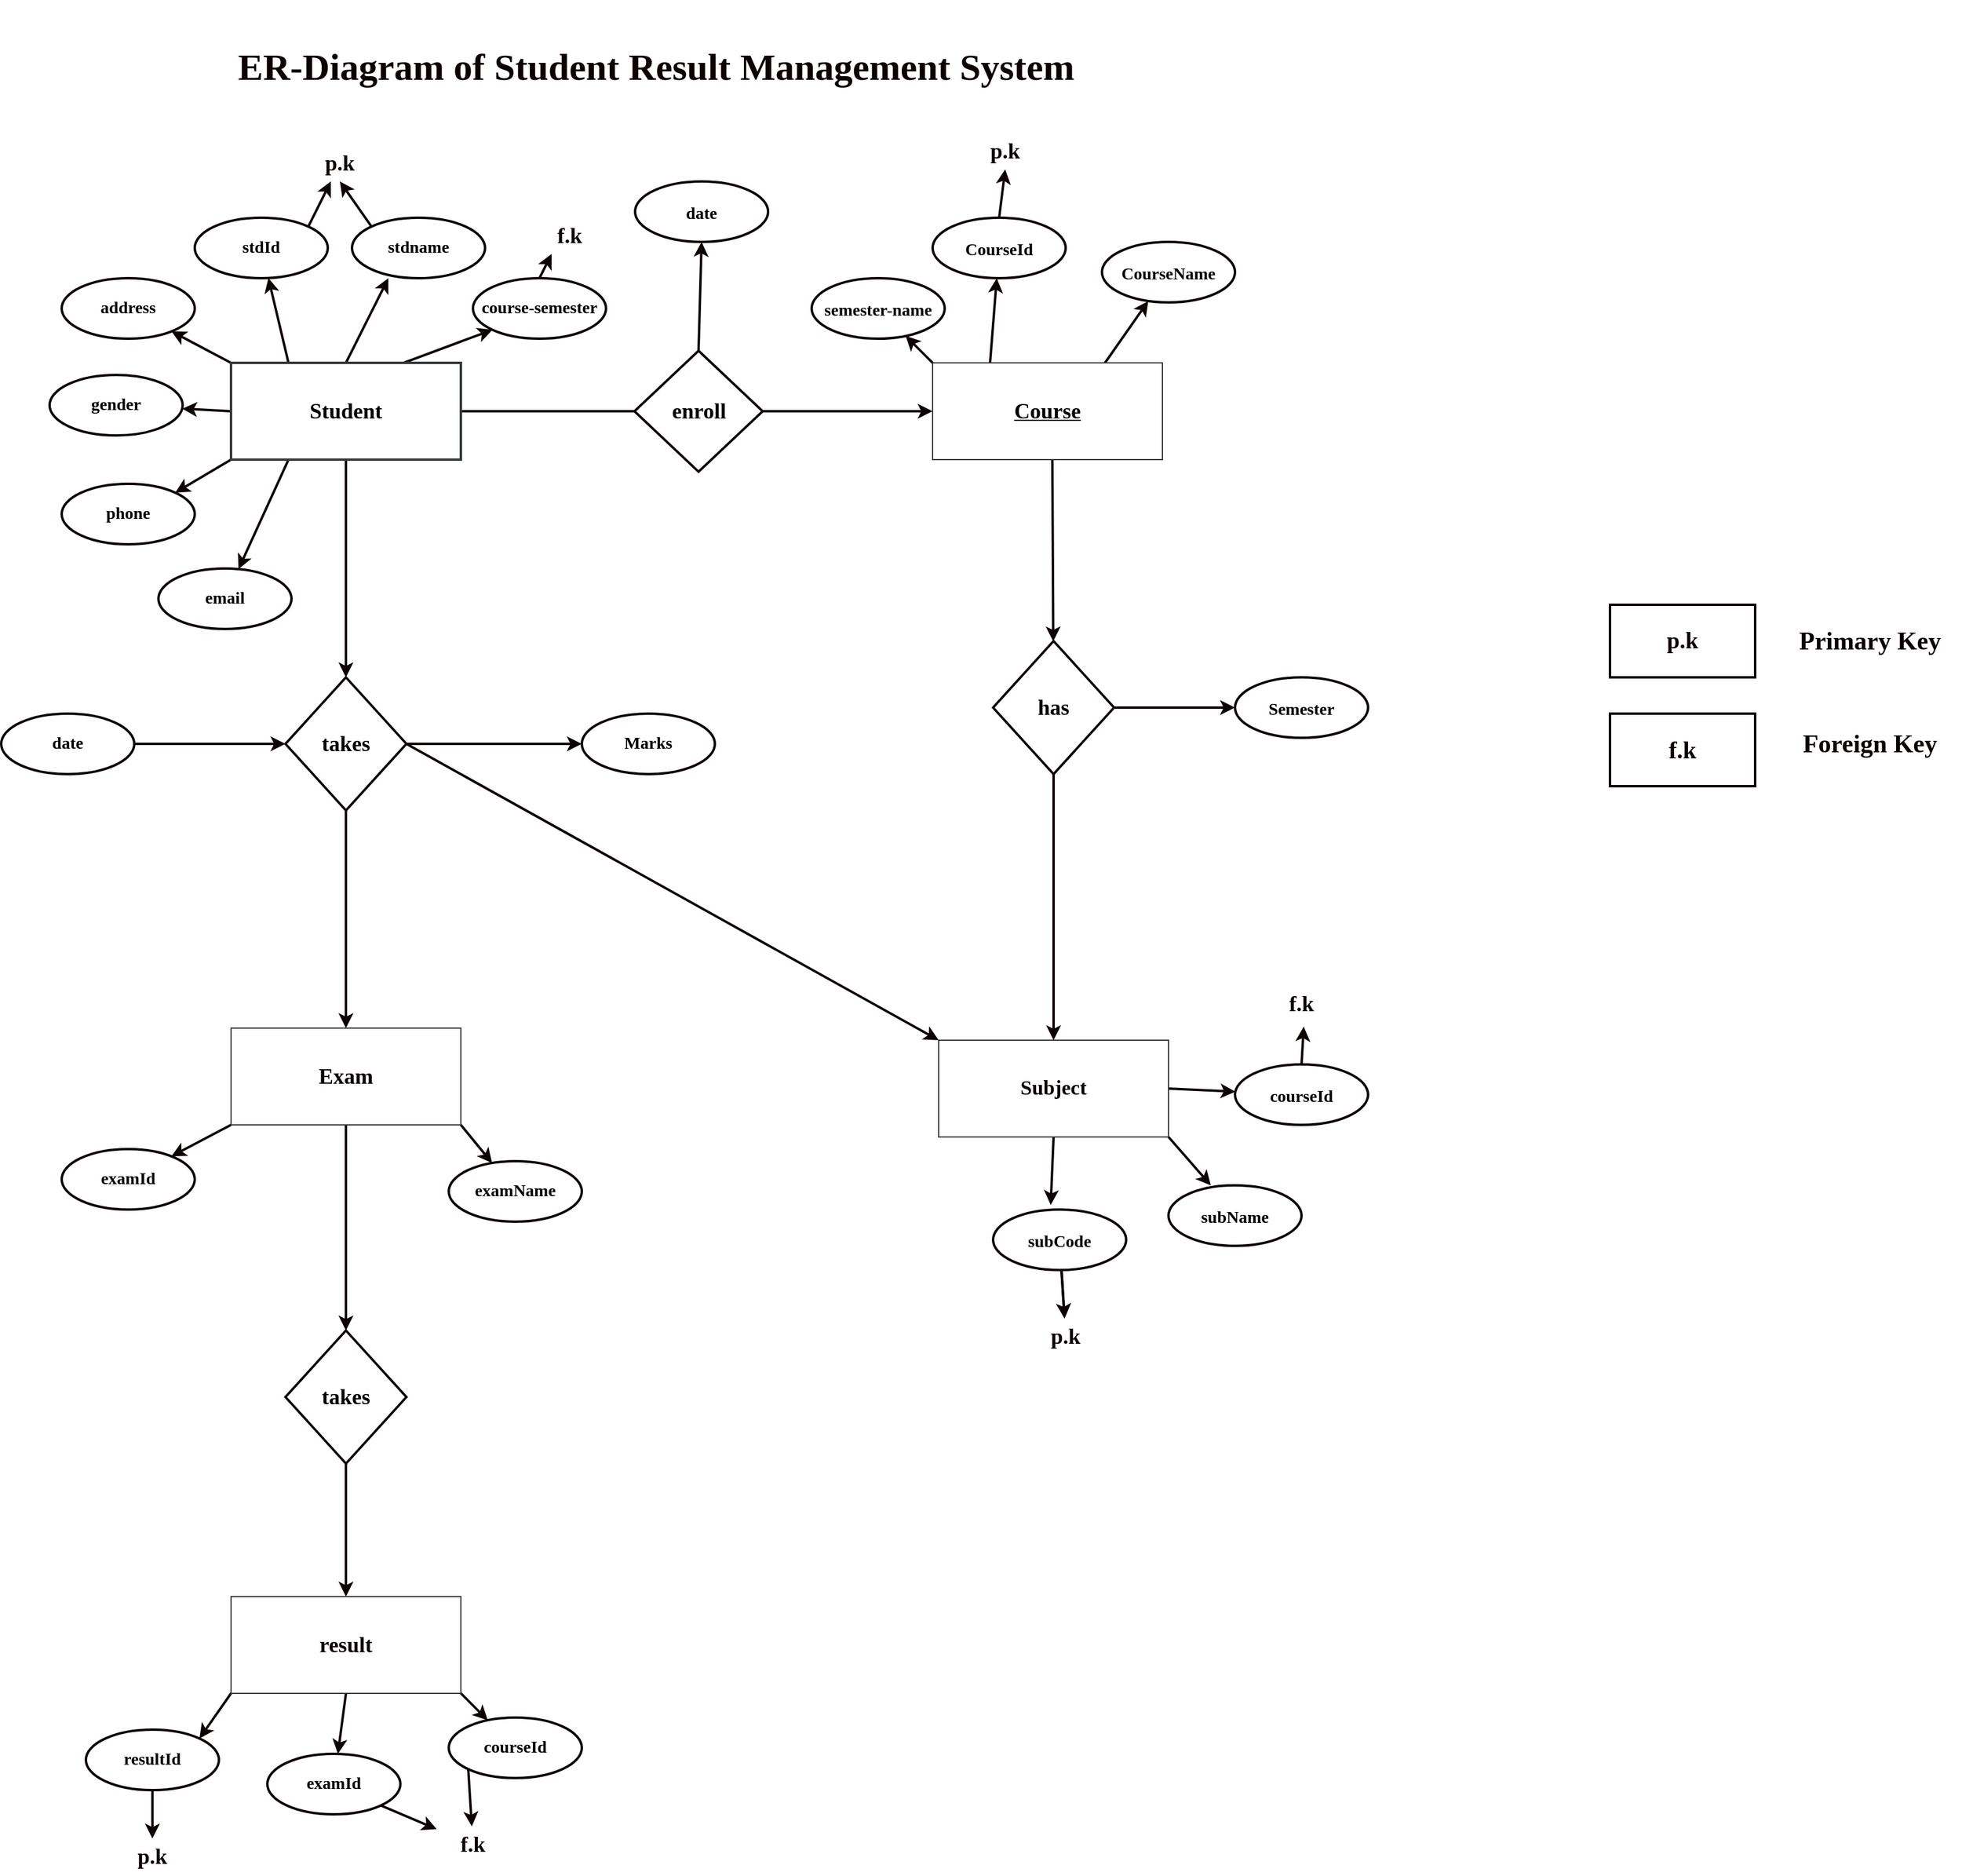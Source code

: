 <mxfile>
    <diagram id="aXGhBuVz9r-DT4zXBizx" name="Page-1">
        <mxGraphModel dx="3105" dy="2639" grid="0" gridSize="10" guides="1" tooltips="1" connect="1" arrows="1" fold="1" page="1" pageScale="1" pageWidth="827" pageHeight="1169" background="#FFFFFF" math="0" shadow="0">
            <root>
                <mxCell id="0"/>
                <mxCell id="1" parent="0"/>
                <mxCell id="13" style="edgeStyle=none;html=1;exitX=1;exitY=0.5;exitDx=0;exitDy=0;entryX=0;entryY=0.5;entryDx=0;entryDy=0;fontFamily=Times New Roman;fontSize=14;fontColor=#000000;strokeColor=#0e0101;strokeWidth=2;" edge="1" parent="1" source="3" target="5">
                    <mxGeometry relative="1" as="geometry">
                        <Array as="points"/>
                    </mxGeometry>
                </mxCell>
                <mxCell id="14" style="edgeStyle=none;html=1;exitX=0.25;exitY=0;exitDx=0;exitDy=0;strokeColor=#0e0101;strokeWidth=2;fontFamily=Times New Roman;fontSize=14;fontColor=#000000;" edge="1" parent="1" source="3" target="6">
                    <mxGeometry relative="1" as="geometry"/>
                </mxCell>
                <mxCell id="15" style="edgeStyle=none;html=1;exitX=0;exitY=0;exitDx=0;exitDy=0;strokeColor=#0e0101;strokeWidth=2;fontFamily=Times New Roman;fontSize=14;fontColor=#000000;" edge="1" parent="1" source="3" target="9">
                    <mxGeometry relative="1" as="geometry"/>
                </mxCell>
                <mxCell id="16" style="edgeStyle=none;html=1;exitX=0;exitY=0.5;exitDx=0;exitDy=0;strokeColor=#0e0101;strokeWidth=2;fontFamily=Times New Roman;fontSize=14;fontColor=#000000;" edge="1" parent="1" source="3" target="10">
                    <mxGeometry relative="1" as="geometry"/>
                </mxCell>
                <mxCell id="17" style="edgeStyle=none;html=1;exitX=0;exitY=1;exitDx=0;exitDy=0;entryX=1;entryY=0;entryDx=0;entryDy=0;strokeColor=#0e0101;strokeWidth=2;fontFamily=Times New Roman;fontSize=14;fontColor=#000000;" edge="1" parent="1" source="3" target="11">
                    <mxGeometry relative="1" as="geometry"/>
                </mxCell>
                <mxCell id="18" style="edgeStyle=none;html=1;exitX=0.25;exitY=1;exitDx=0;exitDy=0;strokeColor=#0e0101;strokeWidth=2;fontFamily=Times New Roman;fontSize=14;fontColor=#000000;" edge="1" parent="1" source="3" target="12">
                    <mxGeometry relative="1" as="geometry"/>
                </mxCell>
                <mxCell id="19" style="edgeStyle=none;html=1;exitX=0.5;exitY=0;exitDx=0;exitDy=0;entryX=0.273;entryY=1;entryDx=0;entryDy=0;entryPerimeter=0;strokeColor=#0e0101;strokeWidth=2;fontFamily=Times New Roman;fontSize=14;fontColor=#000000;" edge="1" parent="1" source="3" target="7">
                    <mxGeometry relative="1" as="geometry"/>
                </mxCell>
                <mxCell id="20" style="edgeStyle=none;html=1;exitX=0.75;exitY=0;exitDx=0;exitDy=0;entryX=0;entryY=1;entryDx=0;entryDy=0;strokeColor=#0e0101;strokeWidth=2;fontFamily=Times New Roman;fontSize=14;fontColor=#000000;" edge="1" parent="1" source="3" target="8">
                    <mxGeometry relative="1" as="geometry"/>
                </mxCell>
                <mxCell id="39" style="edgeStyle=none;html=1;exitX=0.5;exitY=1;exitDx=0;exitDy=0;strokeColor=#0e0101;strokeWidth=2;fontFamily=Times New Roman;fontSize=18;fontColor=#000000;" edge="1" parent="1" source="3" target="38">
                    <mxGeometry relative="1" as="geometry"/>
                </mxCell>
                <mxCell id="3" value="&lt;font style=&quot;font-size: 18px;&quot; face=&quot;Times New Roman&quot; color=&quot;#000000&quot;&gt;&lt;b&gt;Student&lt;/b&gt;&lt;/font&gt;" style="whiteSpace=wrap;html=1;fillColor=#FFFFFF;strokeColor=#36393d;strokeWidth=2;" parent="1" vertex="1">
                    <mxGeometry x="80" y="40" width="190" height="80" as="geometry"/>
                </mxCell>
                <mxCell id="52" style="edgeStyle=none;html=1;exitX=0.5;exitY=1;exitDx=0;exitDy=0;entryX=0.433;entryY=-0.075;entryDx=0;entryDy=0;entryPerimeter=0;strokeColor=#0e0101;strokeWidth=2;fontFamily=Times New Roman;fontSize=17;fontColor=#0e0101;" edge="1" parent="1" source="4" target="50">
                    <mxGeometry relative="1" as="geometry"/>
                </mxCell>
                <mxCell id="53" style="edgeStyle=none;html=1;exitX=1;exitY=1;exitDx=0;exitDy=0;entryX=0.318;entryY=0;entryDx=0;entryDy=0;entryPerimeter=0;strokeColor=#0e0101;strokeWidth=2;fontFamily=Times New Roman;fontSize=17;fontColor=#0e0101;" edge="1" parent="1" source="4" target="49">
                    <mxGeometry relative="1" as="geometry"/>
                </mxCell>
                <mxCell id="54" style="edgeStyle=none;html=1;exitX=1;exitY=0.5;exitDx=0;exitDy=0;strokeColor=#0e0101;strokeWidth=2;fontFamily=Times New Roman;fontSize=17;fontColor=#0e0101;" edge="1" parent="1" source="4" target="51">
                    <mxGeometry relative="1" as="geometry"/>
                </mxCell>
                <mxCell id="4" value="&lt;font color=&quot;#0e0101&quot; style=&quot;font-size: 17px;&quot; face=&quot;Times New Roman&quot;&gt;&lt;b&gt;Subject&lt;/b&gt;&lt;/font&gt;" style="whiteSpace=wrap;html=1;fillColor=#FFFFFF;strokeColor=#36393d;" parent="1" vertex="1">
                    <mxGeometry x="665" y="600" width="190" height="80" as="geometry"/>
                </mxCell>
                <mxCell id="29" style="edgeStyle=none;html=1;exitX=0;exitY=0;exitDx=0;exitDy=0;strokeColor=#0e0101;strokeWidth=2;fontFamily=Times New Roman;fontSize=18;fontColor=#000000;" edge="1" parent="1" source="5" target="28">
                    <mxGeometry relative="1" as="geometry"/>
                </mxCell>
                <mxCell id="30" style="edgeStyle=none;html=1;exitX=0.25;exitY=0;exitDx=0;exitDy=0;strokeColor=#0e0101;strokeWidth=2;fontFamily=Times New Roman;fontSize=18;fontColor=#000000;" edge="1" parent="1" source="5" target="26">
                    <mxGeometry relative="1" as="geometry"/>
                </mxCell>
                <mxCell id="31" style="edgeStyle=none;html=1;exitX=0.75;exitY=0;exitDx=0;exitDy=0;strokeColor=#0e0101;strokeWidth=2;fontFamily=Times New Roman;fontSize=18;fontColor=#000000;" edge="1" parent="1" source="5" target="27">
                    <mxGeometry relative="1" as="geometry"/>
                </mxCell>
                <mxCell id="34" style="edgeStyle=none;html=1;exitX=0.5;exitY=1;exitDx=0;exitDy=0;strokeColor=#0e0101;strokeWidth=2;fontFamily=Times New Roman;fontSize=18;fontColor=#000000;" edge="1" parent="1" target="21">
                    <mxGeometry relative="1" as="geometry">
                        <mxPoint x="759" y="120" as="sourcePoint"/>
                        <mxPoint x="762.556" y="251.588" as="targetPoint"/>
                    </mxGeometry>
                </mxCell>
                <mxCell id="5" value="&lt;font color=&quot;#000000&quot; style=&quot;font-size: 18px;&quot; face=&quot;Times New Roman&quot;&gt;&lt;b&gt;&lt;u&gt;Course&lt;/u&gt;&lt;/b&gt;&lt;/font&gt;" style="whiteSpace=wrap;html=1;fillColor=#FFFFFF;strokeColor=#36393d;strokestyle=dotted;" parent="1" vertex="1">
                    <mxGeometry x="660" y="40" width="190" height="80" as="geometry"/>
                </mxCell>
                <mxCell id="75" style="edgeStyle=none;html=1;exitX=1;exitY=0;exitDx=0;exitDy=0;strokeColor=#0e0101;strokeWidth=2;fontFamily=Times New Roman;fontSize=17;fontColor=#0e0101;" edge="1" parent="1" source="6" target="74">
                    <mxGeometry relative="1" as="geometry"/>
                </mxCell>
                <mxCell id="6" value="&lt;font style=&quot;font-size: 14px;&quot; face=&quot;Times New Roman&quot; color=&quot;#000000&quot;&gt;&lt;b&gt;stdId&lt;/b&gt;&lt;/font&gt;" style="ellipse;whiteSpace=wrap;html=1;fillColor=#ffffff;strokeWidth=2;strokeColor=#0e0101;" vertex="1" parent="1">
                    <mxGeometry x="50" y="-80" width="110" height="50" as="geometry"/>
                </mxCell>
                <mxCell id="76" style="edgeStyle=none;html=1;exitX=0;exitY=0;exitDx=0;exitDy=0;entryX=0.5;entryY=1;entryDx=0;entryDy=0;strokeColor=#0e0101;strokeWidth=2;fontFamily=Times New Roman;fontSize=17;fontColor=#0e0101;" edge="1" parent="1" source="7" target="74">
                    <mxGeometry relative="1" as="geometry"/>
                </mxCell>
                <mxCell id="7" value="&lt;font face=&quot;Times New Roman&quot; color=&quot;#000000&quot;&gt;&lt;span style=&quot;font-size: 14px;&quot;&gt;&lt;b&gt;stdname&lt;/b&gt;&lt;/span&gt;&lt;/font&gt;" style="ellipse;whiteSpace=wrap;html=1;fillColor=#ffffff;strokeWidth=2;strokeColor=#050000;" vertex="1" parent="1">
                    <mxGeometry x="180" y="-80" width="110" height="50" as="geometry"/>
                </mxCell>
                <mxCell id="78" style="edgeStyle=none;html=1;exitX=0.5;exitY=0;exitDx=0;exitDy=0;entryX=0.25;entryY=1;entryDx=0;entryDy=0;strokeColor=#0e0101;strokeWidth=2;fontFamily=Times New Roman;fontSize=18;fontColor=#0e0101;" edge="1" parent="1" source="8" target="77">
                    <mxGeometry relative="1" as="geometry"/>
                </mxCell>
                <mxCell id="8" value="&lt;font face=&quot;Times New Roman&quot; color=&quot;#000000&quot;&gt;&lt;span style=&quot;font-size: 14px;&quot;&gt;&lt;b&gt;course-semester&lt;/b&gt;&lt;/span&gt;&lt;/font&gt;" style="ellipse;whiteSpace=wrap;html=1;fillColor=#ffffff;strokeWidth=2;strokeColor=#0e0101;" vertex="1" parent="1">
                    <mxGeometry x="280" y="-30" width="110" height="50" as="geometry"/>
                </mxCell>
                <mxCell id="9" value="&lt;font style=&quot;font-size: 14px;&quot; face=&quot;Times New Roman&quot; color=&quot;#000000&quot;&gt;&lt;b&gt;address&lt;/b&gt;&lt;/font&gt;" style="ellipse;whiteSpace=wrap;html=1;fillColor=#ffffff;strokeWidth=2;strokeColor=#0e0101;" vertex="1" parent="1">
                    <mxGeometry x="-60" y="-30" width="110" height="50" as="geometry"/>
                </mxCell>
                <mxCell id="10" value="&lt;font style=&quot;font-size: 14px;&quot; face=&quot;Times New Roman&quot; color=&quot;#000000&quot;&gt;&lt;b&gt;gender&lt;/b&gt;&lt;/font&gt;" style="ellipse;whiteSpace=wrap;html=1;fillColor=#ffffff;strokeWidth=2;strokeColor=#0e0101;" vertex="1" parent="1">
                    <mxGeometry x="-70" y="50" width="110" height="50" as="geometry"/>
                </mxCell>
                <mxCell id="11" value="&lt;font style=&quot;font-size: 14px;&quot; face=&quot;Times New Roman&quot; color=&quot;#000000&quot;&gt;&lt;b&gt;phone&lt;/b&gt;&lt;/font&gt;" style="ellipse;whiteSpace=wrap;html=1;fillColor=#ffffff;strokeWidth=2;strokeColor=#0e0101;" vertex="1" parent="1">
                    <mxGeometry x="-60" y="140" width="110" height="50" as="geometry"/>
                </mxCell>
                <mxCell id="12" value="&lt;font face=&quot;Times New Roman&quot; color=&quot;#000000&quot;&gt;&lt;span style=&quot;font-size: 14px;&quot;&gt;&lt;b&gt;email&lt;/b&gt;&lt;/span&gt;&lt;/font&gt;" style="ellipse;whiteSpace=wrap;html=1;fillColor=#ffffff;strokeWidth=2;strokeColor=#0e0101;" vertex="1" parent="1">
                    <mxGeometry x="20" y="210" width="110" height="50" as="geometry"/>
                </mxCell>
                <mxCell id="37" style="edgeStyle=none;html=1;exitX=1;exitY=0.5;exitDx=0;exitDy=0;strokeColor=#0e0101;strokeWidth=2;fontFamily=Times New Roman;fontSize=18;fontColor=#000000;" edge="1" parent="1" source="21" target="35">
                    <mxGeometry relative="1" as="geometry"/>
                </mxCell>
                <mxCell id="44" style="edgeStyle=none;html=1;exitX=0.5;exitY=1;exitDx=0;exitDy=0;strokeColor=#0e0101;strokeWidth=2;fontFamily=Times New Roman;fontSize=18;fontColor=#000000;" edge="1" parent="1" source="21" target="4">
                    <mxGeometry relative="1" as="geometry"/>
                </mxCell>
                <mxCell id="21" value="&lt;b&gt;has&lt;/b&gt;" style="rhombus;whiteSpace=wrap;html=1;strokeColor=#0e0101;strokeWidth=2;fontFamily=Times New Roman;fontSize=18;fontColor=#000000;fillColor=#ffffff;" vertex="1" parent="1">
                    <mxGeometry x="710" y="270" width="100" height="110" as="geometry"/>
                </mxCell>
                <mxCell id="25" style="edgeStyle=none;html=1;exitX=0.5;exitY=0;exitDx=0;exitDy=0;entryX=0.5;entryY=1;entryDx=0;entryDy=0;strokeColor=#0e0101;strokeWidth=2;fontFamily=Times New Roman;fontSize=18;fontColor=#000000;" edge="1" parent="1" source="22" target="23">
                    <mxGeometry relative="1" as="geometry"/>
                </mxCell>
                <mxCell id="22" value="&lt;b&gt;enroll&lt;/b&gt;" style="rhombus;whiteSpace=wrap;html=1;strokeColor=#0e0101;strokeWidth=2;fontFamily=Times New Roman;fontSize=18;fontColor=#000000;fillColor=#ffffff;" vertex="1" parent="1">
                    <mxGeometry x="413.5" y="30" width="106" height="100" as="geometry"/>
                </mxCell>
                <mxCell id="23" value="&lt;span style=&quot;font-size: 14px;&quot;&gt;&lt;b&gt;date&lt;/b&gt;&lt;/span&gt;" style="ellipse;whiteSpace=wrap;html=1;fillColor=#ffffff;strokeWidth=2;strokeColor=#0e0101;fontFamily=Times New Roman;fontSize=18;fontColor=#000000;" vertex="1" parent="1">
                    <mxGeometry x="414" y="-110" width="110" height="50" as="geometry"/>
                </mxCell>
                <mxCell id="81" style="edgeStyle=none;html=1;exitX=0.5;exitY=0;exitDx=0;exitDy=0;entryX=0.5;entryY=1;entryDx=0;entryDy=0;strokeColor=#0e0101;strokeWidth=2;fontFamily=Times New Roman;fontSize=18;fontColor=#0e0101;" edge="1" parent="1" source="26" target="79">
                    <mxGeometry relative="1" as="geometry"/>
                </mxCell>
                <mxCell id="26" value="&lt;span style=&quot;font-size: 14px;&quot;&gt;&lt;b&gt;CourseId&lt;/b&gt;&lt;/span&gt;" style="ellipse;whiteSpace=wrap;html=1;fillColor=#ffffff;strokeWidth=2;strokeColor=#0e0101;fontFamily=Times New Roman;fontSize=18;fontColor=#000000;" vertex="1" parent="1">
                    <mxGeometry x="660" y="-80" width="110" height="50" as="geometry"/>
                </mxCell>
                <mxCell id="27" value="&lt;span style=&quot;font-size: 14px;&quot;&gt;&lt;b&gt;CourseName&lt;/b&gt;&lt;/span&gt;" style="ellipse;whiteSpace=wrap;html=1;fillColor=#ffffff;strokeWidth=2;strokeColor=#0e0101;fontFamily=Times New Roman;fontSize=18;fontColor=#000000;" vertex="1" parent="1">
                    <mxGeometry x="800" y="-60" width="110" height="50" as="geometry"/>
                </mxCell>
                <mxCell id="28" value="&lt;span style=&quot;font-size: 14px;&quot;&gt;&lt;b&gt;semester-name&lt;/b&gt;&lt;/span&gt;" style="ellipse;whiteSpace=wrap;html=1;fillColor=#ffffff;strokeWidth=2;strokeColor=#0e0101;fontFamily=Times New Roman;fontSize=18;fontColor=#000000;" vertex="1" parent="1">
                    <mxGeometry x="560" y="-30" width="110" height="50" as="geometry"/>
                </mxCell>
                <mxCell id="35" value="&lt;span style=&quot;font-size: 14px;&quot;&gt;&lt;b&gt;Semester&lt;/b&gt;&lt;/span&gt;" style="ellipse;whiteSpace=wrap;html=1;fillColor=#ffffff;strokeWidth=2;strokeColor=#0e0101;fontFamily=Times New Roman;fontSize=18;fontColor=#000000;" vertex="1" parent="1">
                    <mxGeometry x="910" y="300" width="110" height="50" as="geometry"/>
                </mxCell>
                <mxCell id="43" style="edgeStyle=none;html=1;exitX=0.5;exitY=1;exitDx=0;exitDy=0;strokeColor=#0e0101;strokeWidth=2;fontFamily=Times New Roman;fontSize=18;fontColor=#000000;" edge="1" parent="1" source="38" target="40">
                    <mxGeometry relative="1" as="geometry"/>
                </mxCell>
                <mxCell id="47" style="edgeStyle=none;html=1;exitX=1;exitY=0.5;exitDx=0;exitDy=0;entryX=0;entryY=0;entryDx=0;entryDy=0;strokeColor=#0e0101;strokeWidth=2;fontFamily=Times New Roman;fontSize=17;fontColor=#0e0101;" edge="1" parent="1" source="38" target="4">
                    <mxGeometry relative="1" as="geometry"/>
                </mxCell>
                <mxCell id="72" style="edgeStyle=none;html=1;exitX=1;exitY=0.5;exitDx=0;exitDy=0;entryX=0;entryY=0.5;entryDx=0;entryDy=0;strokeColor=#0e0101;strokeWidth=2;fontFamily=Times New Roman;fontSize=17;fontColor=#0e0101;" edge="1" parent="1" source="38" target="70">
                    <mxGeometry relative="1" as="geometry"/>
                </mxCell>
                <mxCell id="38" value="&lt;b&gt;takes&lt;/b&gt;" style="rhombus;whiteSpace=wrap;html=1;strokeColor=#0e0101;strokeWidth=2;fontFamily=Times New Roman;fontSize=18;fontColor=#000000;fillColor=#ffffff;" vertex="1" parent="1">
                    <mxGeometry x="125" y="300" width="100" height="110" as="geometry"/>
                </mxCell>
                <mxCell id="57" style="edgeStyle=none;html=1;exitX=0;exitY=1;exitDx=0;exitDy=0;strokeColor=#0e0101;strokeWidth=2;fontFamily=Times New Roman;fontSize=17;fontColor=#0e0101;" edge="1" parent="1" source="40" target="55">
                    <mxGeometry relative="1" as="geometry"/>
                </mxCell>
                <mxCell id="58" style="edgeStyle=none;html=1;exitX=1;exitY=1;exitDx=0;exitDy=0;strokeColor=#0e0101;strokeWidth=2;fontFamily=Times New Roman;fontSize=17;fontColor=#0e0101;" edge="1" parent="1" source="40" target="56">
                    <mxGeometry relative="1" as="geometry"/>
                </mxCell>
                <mxCell id="60" style="edgeStyle=none;html=1;exitX=0.5;exitY=1;exitDx=0;exitDy=0;strokeColor=#0e0101;strokeWidth=2;fontFamily=Times New Roman;fontSize=17;fontColor=#0e0101;" edge="1" parent="1" source="40" target="59">
                    <mxGeometry relative="1" as="geometry"/>
                </mxCell>
                <mxCell id="40" value="&lt;font color=&quot;#0d0202&quot; style=&quot;font-size: 18px;&quot; face=&quot;Times New Roman&quot;&gt;&lt;b&gt;Exam&lt;/b&gt;&lt;/font&gt;" style="whiteSpace=wrap;html=1;fillColor=#FFFFFF;strokeColor=#36393d;" vertex="1" parent="1">
                    <mxGeometry x="80" y="590" width="190" height="80" as="geometry"/>
                </mxCell>
                <mxCell id="46" style="edgeStyle=none;html=1;exitX=1;exitY=0.5;exitDx=0;exitDy=0;strokeColor=#0e0101;strokeWidth=2;fontFamily=Times New Roman;fontSize=17;fontColor=#0e0101;" edge="1" parent="1" source="45" target="38">
                    <mxGeometry relative="1" as="geometry"/>
                </mxCell>
                <mxCell id="45" value="&lt;font face=&quot;Times New Roman&quot; color=&quot;#000000&quot;&gt;&lt;span style=&quot;font-size: 14px;&quot;&gt;&lt;b&gt;date&lt;/b&gt;&lt;/span&gt;&lt;/font&gt;" style="ellipse;whiteSpace=wrap;html=1;fillColor=#ffffff;strokeWidth=2;strokeColor=#0e0101;" vertex="1" parent="1">
                    <mxGeometry x="-110" y="330" width="110" height="50" as="geometry"/>
                </mxCell>
                <mxCell id="49" value="&lt;span style=&quot;font-size: 14px;&quot;&gt;&lt;b&gt;subName&lt;/b&gt;&lt;/span&gt;" style="ellipse;whiteSpace=wrap;html=1;fillColor=#ffffff;strokeWidth=2;strokeColor=#0e0101;fontFamily=Times New Roman;fontSize=18;fontColor=#000000;" vertex="1" parent="1">
                    <mxGeometry x="855" y="720" width="110" height="50" as="geometry"/>
                </mxCell>
                <mxCell id="87" style="edgeStyle=none;html=1;strokeColor=#0e0101;strokeWidth=2;fontFamily=Times New Roman;fontSize=18;fontColor=#0e0101;" edge="1" parent="1" source="50" target="85">
                    <mxGeometry relative="1" as="geometry"/>
                </mxCell>
                <mxCell id="91" value="" style="edgeStyle=none;html=1;strokeColor=#0e0101;strokeWidth=2;fontFamily=Times New Roman;fontSize=18;fontColor=#0e0101;" edge="1" parent="1" source="50" target="85">
                    <mxGeometry relative="1" as="geometry"/>
                </mxCell>
                <mxCell id="50" value="&lt;span style=&quot;font-size: 14px;&quot;&gt;&lt;b&gt;subCode&lt;/b&gt;&lt;/span&gt;" style="ellipse;whiteSpace=wrap;html=1;fillColor=#ffffff;strokeWidth=2;strokeColor=#0e0101;fontFamily=Times New Roman;fontSize=18;fontColor=#000000;" vertex="1" parent="1">
                    <mxGeometry x="710" y="740" width="110" height="50" as="geometry"/>
                </mxCell>
                <mxCell id="89" style="edgeStyle=none;html=1;exitX=0.5;exitY=0;exitDx=0;exitDy=0;entryX=0.53;entryY=1.125;entryDx=0;entryDy=0;entryPerimeter=0;strokeColor=#0e0101;strokeWidth=2;fontFamily=Times New Roman;fontSize=18;fontColor=#0e0101;" edge="1" parent="1" source="51" target="88">
                    <mxGeometry relative="1" as="geometry"/>
                </mxCell>
                <mxCell id="51" value="&lt;span style=&quot;font-size: 14px;&quot;&gt;&lt;b&gt;courseId&lt;/b&gt;&lt;/span&gt;" style="ellipse;whiteSpace=wrap;html=1;fillColor=#ffffff;strokeWidth=2;strokeColor=#0e0101;fontFamily=Times New Roman;fontSize=18;fontColor=#000000;" vertex="1" parent="1">
                    <mxGeometry x="910" y="620" width="110" height="50" as="geometry"/>
                </mxCell>
                <mxCell id="55" value="&lt;font face=&quot;Times New Roman&quot; color=&quot;#000000&quot;&gt;&lt;span style=&quot;font-size: 14px;&quot;&gt;&lt;b&gt;examId&lt;/b&gt;&lt;/span&gt;&lt;/font&gt;" style="ellipse;whiteSpace=wrap;html=1;fillColor=#ffffff;strokeWidth=2;strokeColor=#0e0101;" vertex="1" parent="1">
                    <mxGeometry x="-60" y="690" width="110" height="50" as="geometry"/>
                </mxCell>
                <mxCell id="56" value="&lt;font face=&quot;Times New Roman&quot; color=&quot;#000000&quot;&gt;&lt;span style=&quot;font-size: 14px;&quot;&gt;&lt;b&gt;examName&lt;/b&gt;&lt;/span&gt;&lt;/font&gt;" style="ellipse;whiteSpace=wrap;html=1;fillColor=#ffffff;strokeWidth=2;strokeColor=#0e0101;" vertex="1" parent="1">
                    <mxGeometry x="260" y="700" width="110" height="50" as="geometry"/>
                </mxCell>
                <mxCell id="66" style="edgeStyle=none;html=1;exitX=0.5;exitY=1;exitDx=0;exitDy=0;strokeColor=#0e0101;strokeWidth=2;fontFamily=Times New Roman;fontSize=17;fontColor=#0e0101;" edge="1" parent="1" source="59" target="62">
                    <mxGeometry relative="1" as="geometry"/>
                </mxCell>
                <mxCell id="59" value="&lt;b&gt;takes&lt;/b&gt;" style="rhombus;whiteSpace=wrap;html=1;strokeColor=#0e0101;strokeWidth=2;fontFamily=Times New Roman;fontSize=18;fontColor=#000000;fillColor=#ffffff;" vertex="1" parent="1">
                    <mxGeometry x="125" y="840" width="100" height="110" as="geometry"/>
                </mxCell>
                <mxCell id="82" style="edgeStyle=none;html=1;exitX=0;exitY=1;exitDx=0;exitDy=0;entryX=1;entryY=0;entryDx=0;entryDy=0;strokeColor=#0e0101;strokeWidth=2;fontFamily=Times New Roman;fontSize=18;fontColor=#0e0101;" edge="1" parent="1" source="62" target="65">
                    <mxGeometry relative="1" as="geometry"/>
                </mxCell>
                <mxCell id="83" style="edgeStyle=none;html=1;exitX=0.5;exitY=1;exitDx=0;exitDy=0;strokeColor=#0e0101;strokeWidth=2;fontFamily=Times New Roman;fontSize=18;fontColor=#0e0101;" edge="1" parent="1" source="62" target="64">
                    <mxGeometry relative="1" as="geometry"/>
                </mxCell>
                <mxCell id="84" style="edgeStyle=none;html=1;exitX=1;exitY=1;exitDx=0;exitDy=0;strokeColor=#0e0101;strokeWidth=2;fontFamily=Times New Roman;fontSize=18;fontColor=#0e0101;" edge="1" parent="1" source="62" target="63">
                    <mxGeometry relative="1" as="geometry"/>
                </mxCell>
                <mxCell id="62" value="&lt;font color=&quot;#0d0202&quot; style=&quot;font-size: 18px;&quot; face=&quot;Times New Roman&quot;&gt;&lt;b&gt;result&lt;/b&gt;&lt;/font&gt;" style="whiteSpace=wrap;html=1;fillColor=#FFFFFF;strokeColor=#36393d;" vertex="1" parent="1">
                    <mxGeometry x="80" y="1060" width="190" height="80" as="geometry"/>
                </mxCell>
                <mxCell id="98" style="edgeStyle=none;html=1;exitX=0;exitY=1;exitDx=0;exitDy=0;strokeColor=#0e0101;strokeWidth=2;fontFamily=Times New Roman;fontSize=18;fontColor=#0e0101;" edge="1" parent="1" source="63" target="96">
                    <mxGeometry relative="1" as="geometry"/>
                </mxCell>
                <mxCell id="63" value="&lt;font face=&quot;Times New Roman&quot; color=&quot;#000000&quot;&gt;&lt;span style=&quot;font-size: 14px;&quot;&gt;&lt;b&gt;courseId&lt;/b&gt;&lt;/span&gt;&lt;/font&gt;" style="ellipse;whiteSpace=wrap;html=1;fillColor=#ffffff;strokeWidth=2;strokeColor=#0e0101;" vertex="1" parent="1">
                    <mxGeometry x="260" y="1160" width="110" height="50" as="geometry"/>
                </mxCell>
                <mxCell id="97" style="edgeStyle=none;html=1;exitX=1;exitY=1;exitDx=0;exitDy=0;strokeColor=#0e0101;strokeWidth=2;fontFamily=Times New Roman;fontSize=18;fontColor=#0e0101;" edge="1" parent="1" source="64" target="96">
                    <mxGeometry relative="1" as="geometry"/>
                </mxCell>
                <mxCell id="64" value="&lt;font face=&quot;Times New Roman&quot; color=&quot;#000000&quot;&gt;&lt;span style=&quot;font-size: 14px;&quot;&gt;&lt;b&gt;examId&lt;/b&gt;&lt;/span&gt;&lt;/font&gt;" style="ellipse;whiteSpace=wrap;html=1;fillColor=#ffffff;strokeWidth=2;strokeColor=#0e0101;" vertex="1" parent="1">
                    <mxGeometry x="110" y="1190" width="110" height="50" as="geometry"/>
                </mxCell>
                <mxCell id="95" style="edgeStyle=none;html=1;exitX=0.5;exitY=1;exitDx=0;exitDy=0;strokeColor=#0e0101;strokeWidth=2;fontFamily=Times New Roman;fontSize=18;fontColor=#0e0101;" edge="1" parent="1" source="65" target="94">
                    <mxGeometry relative="1" as="geometry"/>
                </mxCell>
                <mxCell id="65" value="&lt;font face=&quot;Times New Roman&quot; color=&quot;#000000&quot;&gt;&lt;span style=&quot;font-size: 14px;&quot;&gt;&lt;b&gt;resultId&lt;/b&gt;&lt;/span&gt;&lt;/font&gt;" style="ellipse;whiteSpace=wrap;html=1;fillColor=#ffffff;strokeWidth=2;strokeColor=#0e0101;" vertex="1" parent="1">
                    <mxGeometry x="-40" y="1170" width="110" height="50" as="geometry"/>
                </mxCell>
                <mxCell id="67" value="&lt;b&gt;&lt;font style=&quot;font-size: 19px;&quot;&gt;p.k&lt;/font&gt;&lt;/b&gt;" style="whiteSpace=wrap;html=1;strokeColor=#0e0101;strokeWidth=2;fontFamily=Times New Roman;fontSize=17;fontColor=#0e0101;fillColor=#ffffff;" vertex="1" parent="1">
                    <mxGeometry x="1220" y="240" width="120" height="60" as="geometry"/>
                </mxCell>
                <mxCell id="68" value="&lt;font style=&quot;font-size: 20px;&quot;&gt;&lt;b&gt;f.k&lt;/b&gt;&lt;/font&gt;" style="whiteSpace=wrap;html=1;strokeColor=#0e0101;strokeWidth=2;fontFamily=Times New Roman;fontSize=17;fontColor=#0e0101;fillColor=#ffffff;" vertex="1" parent="1">
                    <mxGeometry x="1220" y="330" width="120" height="60" as="geometry"/>
                </mxCell>
                <mxCell id="70" value="&lt;font face=&quot;Times New Roman&quot; color=&quot;#000000&quot;&gt;&lt;span style=&quot;font-size: 14px;&quot;&gt;&lt;b&gt;Marks&lt;/b&gt;&lt;/span&gt;&lt;/font&gt;" style="ellipse;whiteSpace=wrap;html=1;fillColor=#ffffff;strokeWidth=2;strokeColor=#0e0101;" vertex="1" parent="1">
                    <mxGeometry x="370" y="330" width="110" height="50" as="geometry"/>
                </mxCell>
                <mxCell id="74" value="&lt;b&gt;&lt;font style=&quot;font-size: 18px;&quot;&gt;p.k&lt;/font&gt;&lt;/b&gt;" style="text;strokeColor=none;align=center;fillColor=none;html=1;verticalAlign=middle;whiteSpace=wrap;rounded=0;strokeWidth=7;fontFamily=Times New Roman;fontSize=17;fontColor=#0e0101;" vertex="1" parent="1">
                    <mxGeometry x="140" y="-140" width="60" height="30" as="geometry"/>
                </mxCell>
                <mxCell id="77" value="&lt;b&gt;&lt;font style=&quot;font-size: 18px;&quot;&gt;f.k&lt;/font&gt;&lt;/b&gt;" style="text;strokeColor=none;align=center;fillColor=none;html=1;verticalAlign=middle;whiteSpace=wrap;rounded=0;strokeWidth=7;fontFamily=Times New Roman;fontSize=17;fontColor=#0e0101;" vertex="1" parent="1">
                    <mxGeometry x="330" y="-80" width="60" height="30" as="geometry"/>
                </mxCell>
                <mxCell id="79" value="&lt;b&gt;&lt;font style=&quot;font-size: 18px;&quot;&gt;p.k&lt;/font&gt;&lt;/b&gt;" style="text;strokeColor=none;align=center;fillColor=none;html=1;verticalAlign=middle;whiteSpace=wrap;rounded=0;strokeWidth=7;fontFamily=Times New Roman;fontSize=17;fontColor=#0e0101;" vertex="1" parent="1">
                    <mxGeometry x="690" y="-150" width="60" height="30" as="geometry"/>
                </mxCell>
                <mxCell id="85" value="&lt;b&gt;&lt;font style=&quot;font-size: 18px;&quot;&gt;p.k&lt;/font&gt;&lt;/b&gt;" style="text;strokeColor=none;align=center;fillColor=none;html=1;verticalAlign=middle;whiteSpace=wrap;rounded=0;strokeWidth=7;fontFamily=Times New Roman;fontSize=17;fontColor=#0e0101;" vertex="1" parent="1">
                    <mxGeometry x="740" y="830" width="60" height="30" as="geometry"/>
                </mxCell>
                <mxCell id="88" value="&lt;b&gt;&lt;font style=&quot;font-size: 18px;&quot;&gt;f.k&lt;/font&gt;&lt;/b&gt;" style="text;strokeColor=none;align=center;fillColor=none;html=1;verticalAlign=middle;whiteSpace=wrap;rounded=0;strokeWidth=7;fontFamily=Times New Roman;fontSize=17;fontColor=#0e0101;" vertex="1" parent="1">
                    <mxGeometry x="935" y="555" width="60" height="30" as="geometry"/>
                </mxCell>
                <mxCell id="94" value="&lt;b&gt;&lt;font style=&quot;font-size: 18px;&quot;&gt;p.k&lt;/font&gt;&lt;/b&gt;" style="text;strokeColor=none;align=center;fillColor=none;html=1;verticalAlign=middle;whiteSpace=wrap;rounded=0;strokeWidth=7;fontFamily=Times New Roman;fontSize=17;fontColor=#0e0101;" vertex="1" parent="1">
                    <mxGeometry x="-15" y="1260" width="60" height="30" as="geometry"/>
                </mxCell>
                <mxCell id="96" value="&lt;b&gt;&lt;font style=&quot;font-size: 18px;&quot;&gt;f.k&lt;/font&gt;&lt;/b&gt;" style="text;strokeColor=none;align=center;fillColor=none;html=1;verticalAlign=middle;whiteSpace=wrap;rounded=0;strokeWidth=7;fontFamily=Times New Roman;fontSize=17;fontColor=#0e0101;" vertex="1" parent="1">
                    <mxGeometry x="250" y="1250" width="60" height="30" as="geometry"/>
                </mxCell>
                <mxCell id="99" value="&lt;b&gt;&lt;font style=&quot;font-size: 21px;&quot;&gt;Primary Key&lt;/font&gt;&lt;/b&gt;" style="text;strokeColor=none;align=center;fillColor=none;html=1;verticalAlign=middle;whiteSpace=wrap;rounded=0;strokeWidth=14;fontFamily=Times New Roman;fontSize=20;fontColor=#0e0101;" vertex="1" parent="1">
                    <mxGeometry x="1360" y="255" width="150" height="30" as="geometry"/>
                </mxCell>
                <mxCell id="100" value="&lt;b&gt;&lt;font style=&quot;font-size: 21px;&quot;&gt;Foreign Key&lt;/font&gt;&lt;/b&gt;" style="text;strokeColor=none;align=center;fillColor=none;html=1;verticalAlign=middle;whiteSpace=wrap;rounded=0;strokeWidth=14;fontFamily=Times New Roman;fontSize=20;fontColor=#0e0101;" vertex="1" parent="1">
                    <mxGeometry x="1360" y="340" width="150" height="30" as="geometry"/>
                </mxCell>
                <mxCell id="101" value="&lt;b&gt;&lt;font style=&quot;font-size: 31px;&quot;&gt;ER-Diagram of Student Result Management System&lt;/font&gt;&lt;/b&gt;" style="text;strokeColor=none;align=center;fillColor=none;html=1;verticalAlign=middle;whiteSpace=wrap;rounded=0;strokeWidth=14;fontFamily=Times New Roman;fontSize=21;fontColor=#0e0101;" vertex="1" parent="1">
                    <mxGeometry x="67" y="-260" width="728.5" height="110" as="geometry"/>
                </mxCell>
            </root>
        </mxGraphModel>
    </diagram>
</mxfile>